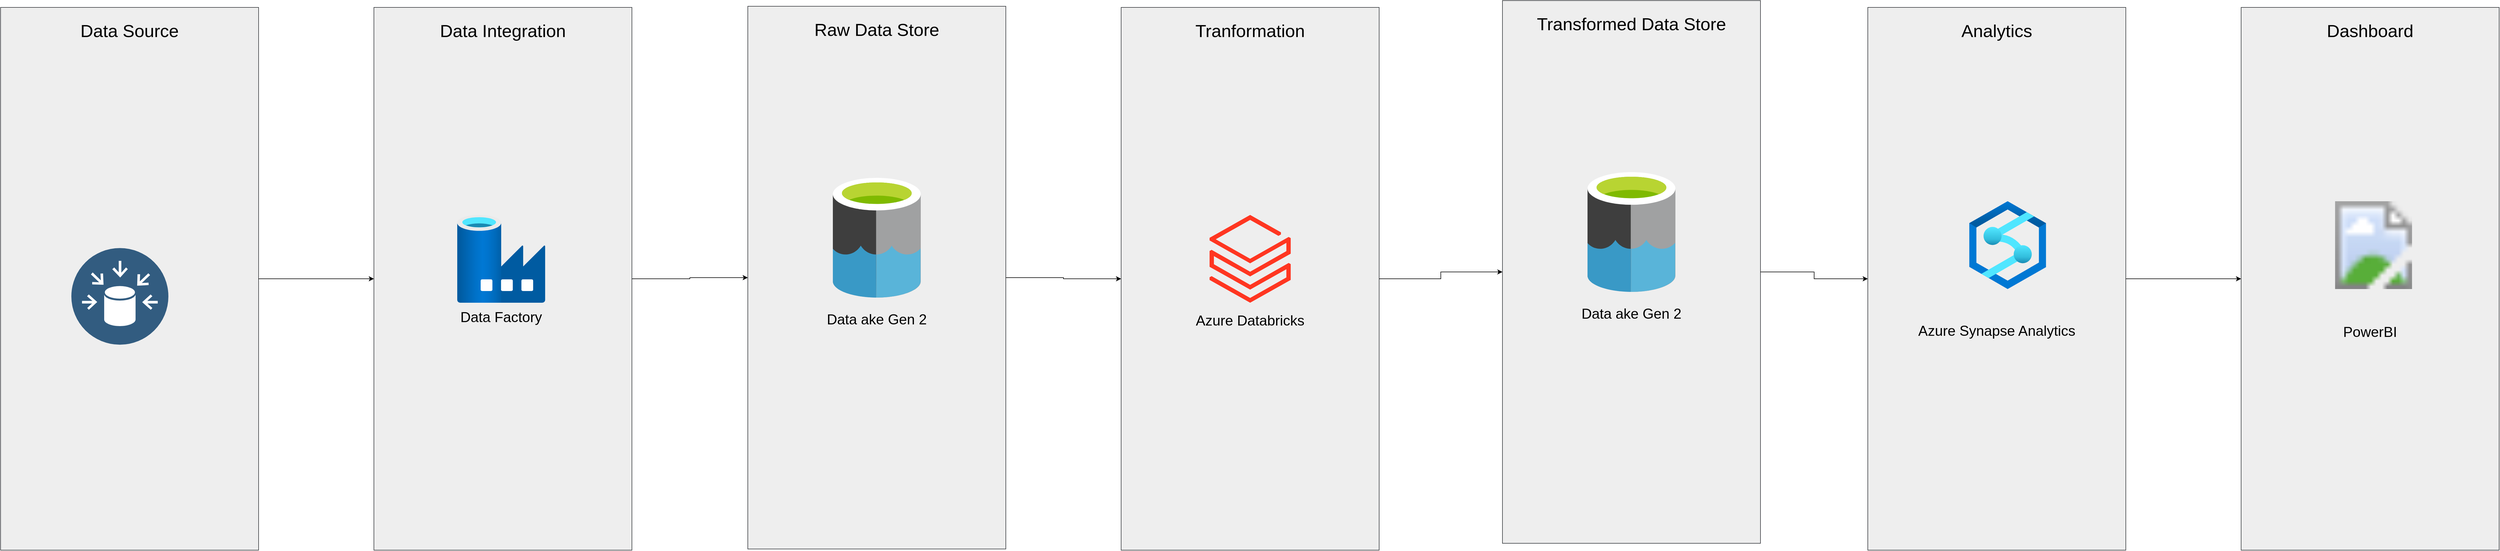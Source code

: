 <mxfile version="26.1.2">
  <diagram name="Page-1" id="i1HZYzRLaJeDuHU_b5Gz">
    <mxGraphModel dx="4776" dy="2360" grid="0" gridSize="10" guides="1" tooltips="1" connect="1" arrows="1" fold="1" page="0" pageScale="1" pageWidth="850" pageHeight="1100" math="0" shadow="0">
      <root>
        <mxCell id="0" />
        <mxCell id="1" parent="0" />
        <mxCell id="IAQs7s0FqmpokkQEuSBb-6" value="" style="group" parent="1" vertex="1" connectable="0">
          <mxGeometry x="350" y="664" width="452" height="952" as="geometry" />
        </mxCell>
        <mxCell id="IAQs7s0FqmpokkQEuSBb-5" value="" style="rounded=0;whiteSpace=wrap;html=1;fillColor=#eeeeee;strokeColor=#36393d;" parent="IAQs7s0FqmpokkQEuSBb-6" vertex="1">
          <mxGeometry width="452" height="952" as="geometry" />
        </mxCell>
        <mxCell id="IAQs7s0FqmpokkQEuSBb-2" value="Data Source" style="text;html=1;align=center;verticalAlign=middle;whiteSpace=wrap;rounded=0;fontSize=31;" parent="IAQs7s0FqmpokkQEuSBb-6" vertex="1">
          <mxGeometry x="2" y="3" width="448" height="76" as="geometry" />
        </mxCell>
        <mxCell id="IAQs7s0FqmpokkQEuSBb-1" value="" style="image;aspect=fixed;perimeter=ellipsePerimeter;html=1;align=center;shadow=0;dashed=0;fontColor=#4277BB;labelBackgroundColor=default;fontSize=12;spacingTop=3;image=img/lib/ibm/data/data_sources.svg;" parent="1" vertex="1">
          <mxGeometry x="474" y="1086" width="170" height="170" as="geometry" />
        </mxCell>
        <mxCell id="IAQs7s0FqmpokkQEuSBb-7" value="" style="group" parent="1" vertex="1" connectable="0">
          <mxGeometry x="1004" y="664" width="452" height="952" as="geometry" />
        </mxCell>
        <mxCell id="IAQs7s0FqmpokkQEuSBb-8" value="" style="rounded=0;whiteSpace=wrap;html=1;fillColor=#eeeeee;strokeColor=#36393d;" parent="IAQs7s0FqmpokkQEuSBb-7" vertex="1">
          <mxGeometry width="452" height="952" as="geometry" />
        </mxCell>
        <mxCell id="IAQs7s0FqmpokkQEuSBb-9" value="Data Integration" style="text;html=1;align=center;verticalAlign=middle;whiteSpace=wrap;rounded=0;fontSize=31;" parent="IAQs7s0FqmpokkQEuSBb-7" vertex="1">
          <mxGeometry x="2" y="3" width="448" height="76" as="geometry" />
        </mxCell>
        <mxCell id="IAQs7s0FqmpokkQEuSBb-3" value="" style="image;aspect=fixed;html=1;points=[];align=center;fontSize=12;image=img/lib/azure2/databases/Data_Factory.svg;" parent="IAQs7s0FqmpokkQEuSBb-7" vertex="1">
          <mxGeometry x="146" y="364" width="154" height="154" as="geometry" />
        </mxCell>
        <mxCell id="IAQs7s0FqmpokkQEuSBb-19" value="Data Factory" style="text;html=1;align=center;verticalAlign=middle;whiteSpace=wrap;rounded=0;fontSize=25;" parent="IAQs7s0FqmpokkQEuSBb-7" vertex="1">
          <mxGeometry x="140" y="527" width="166" height="30" as="geometry" />
        </mxCell>
        <mxCell id="IAQs7s0FqmpokkQEuSBb-10" value="" style="group" parent="1" vertex="1" connectable="0">
          <mxGeometry x="2313" y="664" width="452" height="952" as="geometry" />
        </mxCell>
        <mxCell id="IAQs7s0FqmpokkQEuSBb-11" value="" style="rounded=0;whiteSpace=wrap;html=1;fillColor=#eeeeee;strokeColor=#36393d;" parent="IAQs7s0FqmpokkQEuSBb-10" vertex="1">
          <mxGeometry width="452" height="952" as="geometry" />
        </mxCell>
        <mxCell id="IAQs7s0FqmpokkQEuSBb-12" value="Tranformation" style="text;html=1;align=center;verticalAlign=middle;whiteSpace=wrap;rounded=0;fontSize=31;" parent="IAQs7s0FqmpokkQEuSBb-10" vertex="1">
          <mxGeometry x="2" y="3" width="448" height="76" as="geometry" />
        </mxCell>
        <mxCell id="UzvO6JzOA-GmimpfnQlN-2" value="" style="image;html=1;points=[];align=center;fontSize=12;image=img/lib/azure2/analytics/Azure_Databricks.svg;" vertex="1" parent="IAQs7s0FqmpokkQEuSBb-10">
          <mxGeometry x="149" y="364" width="154" height="154" as="geometry" />
        </mxCell>
        <mxCell id="UzvO6JzOA-GmimpfnQlN-3" value="Azure Databricks" style="text;html=1;align=center;verticalAlign=middle;whiteSpace=wrap;rounded=0;fontSize=25;" vertex="1" parent="IAQs7s0FqmpokkQEuSBb-10">
          <mxGeometry x="87" y="533" width="278" height="30" as="geometry" />
        </mxCell>
        <mxCell id="IAQs7s0FqmpokkQEuSBb-13" value="" style="group" parent="1" vertex="1" connectable="0">
          <mxGeometry x="3621" y="664" width="452" height="952" as="geometry" />
        </mxCell>
        <mxCell id="IAQs7s0FqmpokkQEuSBb-14" value="" style="rounded=0;whiteSpace=wrap;html=1;fillColor=#eeeeee;strokeColor=#36393d;" parent="IAQs7s0FqmpokkQEuSBb-13" vertex="1">
          <mxGeometry width="452" height="952" as="geometry" />
        </mxCell>
        <mxCell id="IAQs7s0FqmpokkQEuSBb-15" value="Analytics" style="text;html=1;align=center;verticalAlign=middle;whiteSpace=wrap;rounded=0;fontSize=31;" parent="IAQs7s0FqmpokkQEuSBb-13" vertex="1">
          <mxGeometry x="2" y="3" width="448" height="76" as="geometry" />
        </mxCell>
        <mxCell id="UzvO6JzOA-GmimpfnQlN-4" value="" style="image;html=1;points=[];align=center;fontSize=12;image=img/lib/azure2/databases/Azure_Synapse_Analytics.svg;" vertex="1" parent="IAQs7s0FqmpokkQEuSBb-13">
          <mxGeometry x="168" y="340" width="154" height="154" as="geometry" />
        </mxCell>
        <mxCell id="UzvO6JzOA-GmimpfnQlN-5" value="Azure Synapse Analytics" style="text;html=1;align=center;verticalAlign=middle;whiteSpace=wrap;rounded=0;fontSize=25;" vertex="1" parent="IAQs7s0FqmpokkQEuSBb-13">
          <mxGeometry x="87" y="551" width="278" height="30" as="geometry" />
        </mxCell>
        <mxCell id="IAQs7s0FqmpokkQEuSBb-16" value="" style="group" parent="1" vertex="1" connectable="0">
          <mxGeometry x="4275" y="664" width="452" height="952" as="geometry" />
        </mxCell>
        <mxCell id="IAQs7s0FqmpokkQEuSBb-17" value="" style="rounded=0;whiteSpace=wrap;html=1;fillColor=#eeeeee;strokeColor=#36393d;" parent="IAQs7s0FqmpokkQEuSBb-16" vertex="1">
          <mxGeometry width="452" height="952" as="geometry" />
        </mxCell>
        <mxCell id="IAQs7s0FqmpokkQEuSBb-18" value="Dashboard" style="text;html=1;align=center;verticalAlign=middle;whiteSpace=wrap;rounded=0;fontSize=31;" parent="IAQs7s0FqmpokkQEuSBb-16" vertex="1">
          <mxGeometry x="2" y="3" width="448" height="76" as="geometry" />
        </mxCell>
        <mxCell id="UzvO6JzOA-GmimpfnQlN-6" value="" style="image;html=1;points=[];align=center;fontSize=12;image=img/lib/azure2/power_platform/PowerBI.svg;" vertex="1" parent="IAQs7s0FqmpokkQEuSBb-16">
          <mxGeometry x="155" y="340" width="154" height="154" as="geometry" />
        </mxCell>
        <mxCell id="UzvO6JzOA-GmimpfnQlN-7" value="PowerBI" style="text;html=1;align=center;verticalAlign=middle;whiteSpace=wrap;rounded=0;fontSize=25;" vertex="1" parent="IAQs7s0FqmpokkQEuSBb-16">
          <mxGeometry x="87" y="553" width="278" height="30" as="geometry" />
        </mxCell>
        <mxCell id="UzvO6JzOA-GmimpfnQlN-1" style="edgeStyle=orthogonalEdgeStyle;rounded=0;orthogonalLoop=1;jettySize=auto;html=1;exitX=1;exitY=0.5;exitDx=0;exitDy=0;entryX=0;entryY=0.5;entryDx=0;entryDy=0;" edge="1" parent="1" source="IAQs7s0FqmpokkQEuSBb-5" target="IAQs7s0FqmpokkQEuSBb-8">
          <mxGeometry relative="1" as="geometry" />
        </mxCell>
        <mxCell id="UzvO6JzOA-GmimpfnQlN-8" value="" style="group" vertex="1" connectable="0" parent="1">
          <mxGeometry x="1659" y="662" width="452" height="952" as="geometry" />
        </mxCell>
        <mxCell id="UzvO6JzOA-GmimpfnQlN-9" value="" style="rounded=0;whiteSpace=wrap;html=1;fillColor=#eeeeee;strokeColor=#36393d;" vertex="1" parent="UzvO6JzOA-GmimpfnQlN-8">
          <mxGeometry width="452" height="952" as="geometry" />
        </mxCell>
        <mxCell id="UzvO6JzOA-GmimpfnQlN-10" value="Raw Data Store" style="text;html=1;align=center;verticalAlign=middle;whiteSpace=wrap;rounded=0;fontSize=31;" vertex="1" parent="UzvO6JzOA-GmimpfnQlN-8">
          <mxGeometry x="2" y="3" width="448" height="76" as="geometry" />
        </mxCell>
        <mxCell id="UzvO6JzOA-GmimpfnQlN-12" value="Data ake Gen 2" style="text;html=1;align=center;verticalAlign=middle;whiteSpace=wrap;rounded=0;fontSize=25;" vertex="1" parent="UzvO6JzOA-GmimpfnQlN-8">
          <mxGeometry x="87" y="533" width="278" height="30" as="geometry" />
        </mxCell>
        <mxCell id="UzvO6JzOA-GmimpfnQlN-13" value="" style="image;sketch=0;html=1;points=[];align=center;fontSize=12;image=img/lib/mscae/Data_Lake.svg;" vertex="1" parent="UzvO6JzOA-GmimpfnQlN-8">
          <mxGeometry x="149" y="301" width="154" height="210" as="geometry" />
        </mxCell>
        <mxCell id="UzvO6JzOA-GmimpfnQlN-14" value="" style="group" vertex="1" connectable="0" parent="1">
          <mxGeometry x="2981" y="652" width="452" height="952" as="geometry" />
        </mxCell>
        <mxCell id="UzvO6JzOA-GmimpfnQlN-15" value="" style="rounded=0;whiteSpace=wrap;html=1;fillColor=#eeeeee;strokeColor=#36393d;" vertex="1" parent="UzvO6JzOA-GmimpfnQlN-14">
          <mxGeometry width="452" height="952" as="geometry" />
        </mxCell>
        <mxCell id="UzvO6JzOA-GmimpfnQlN-16" value="Transformed Data Store" style="text;html=1;align=center;verticalAlign=middle;whiteSpace=wrap;rounded=0;fontSize=31;" vertex="1" parent="UzvO6JzOA-GmimpfnQlN-14">
          <mxGeometry x="2" y="3" width="448" height="76" as="geometry" />
        </mxCell>
        <mxCell id="UzvO6JzOA-GmimpfnQlN-17" value="Data ake Gen 2" style="text;html=1;align=center;verticalAlign=middle;whiteSpace=wrap;rounded=0;fontSize=25;" vertex="1" parent="UzvO6JzOA-GmimpfnQlN-14">
          <mxGeometry x="87" y="533" width="278" height="30" as="geometry" />
        </mxCell>
        <mxCell id="UzvO6JzOA-GmimpfnQlN-18" value="" style="image;sketch=0;html=1;points=[];align=center;fontSize=12;image=img/lib/mscae/Data_Lake.svg;" vertex="1" parent="UzvO6JzOA-GmimpfnQlN-14">
          <mxGeometry x="149" y="301" width="154" height="210" as="geometry" />
        </mxCell>
        <mxCell id="UzvO6JzOA-GmimpfnQlN-19" style="edgeStyle=orthogonalEdgeStyle;rounded=0;orthogonalLoop=1;jettySize=auto;html=1;exitX=1;exitY=0.5;exitDx=0;exitDy=0;" edge="1" parent="1" source="IAQs7s0FqmpokkQEuSBb-8" target="UzvO6JzOA-GmimpfnQlN-9">
          <mxGeometry relative="1" as="geometry" />
        </mxCell>
        <mxCell id="UzvO6JzOA-GmimpfnQlN-20" style="edgeStyle=orthogonalEdgeStyle;rounded=0;orthogonalLoop=1;jettySize=auto;html=1;exitX=1;exitY=0.5;exitDx=0;exitDy=0;entryX=0;entryY=0.5;entryDx=0;entryDy=0;" edge="1" parent="1" source="UzvO6JzOA-GmimpfnQlN-9" target="IAQs7s0FqmpokkQEuSBb-11">
          <mxGeometry relative="1" as="geometry" />
        </mxCell>
        <mxCell id="UzvO6JzOA-GmimpfnQlN-21" style="edgeStyle=orthogonalEdgeStyle;rounded=0;orthogonalLoop=1;jettySize=auto;html=1;exitX=1;exitY=0.5;exitDx=0;exitDy=0;entryX=0;entryY=0.5;entryDx=0;entryDy=0;" edge="1" parent="1" source="IAQs7s0FqmpokkQEuSBb-11" target="UzvO6JzOA-GmimpfnQlN-15">
          <mxGeometry relative="1" as="geometry" />
        </mxCell>
        <mxCell id="UzvO6JzOA-GmimpfnQlN-22" style="edgeStyle=orthogonalEdgeStyle;rounded=0;orthogonalLoop=1;jettySize=auto;html=1;exitX=1;exitY=0.5;exitDx=0;exitDy=0;entryX=0;entryY=0.5;entryDx=0;entryDy=0;" edge="1" parent="1" source="UzvO6JzOA-GmimpfnQlN-15" target="IAQs7s0FqmpokkQEuSBb-14">
          <mxGeometry relative="1" as="geometry" />
        </mxCell>
        <mxCell id="UzvO6JzOA-GmimpfnQlN-23" style="edgeStyle=orthogonalEdgeStyle;rounded=0;orthogonalLoop=1;jettySize=auto;html=1;exitX=1;exitY=0.5;exitDx=0;exitDy=0;entryX=0;entryY=0.5;entryDx=0;entryDy=0;" edge="1" parent="1" source="IAQs7s0FqmpokkQEuSBb-14" target="IAQs7s0FqmpokkQEuSBb-17">
          <mxGeometry relative="1" as="geometry" />
        </mxCell>
      </root>
    </mxGraphModel>
  </diagram>
</mxfile>
